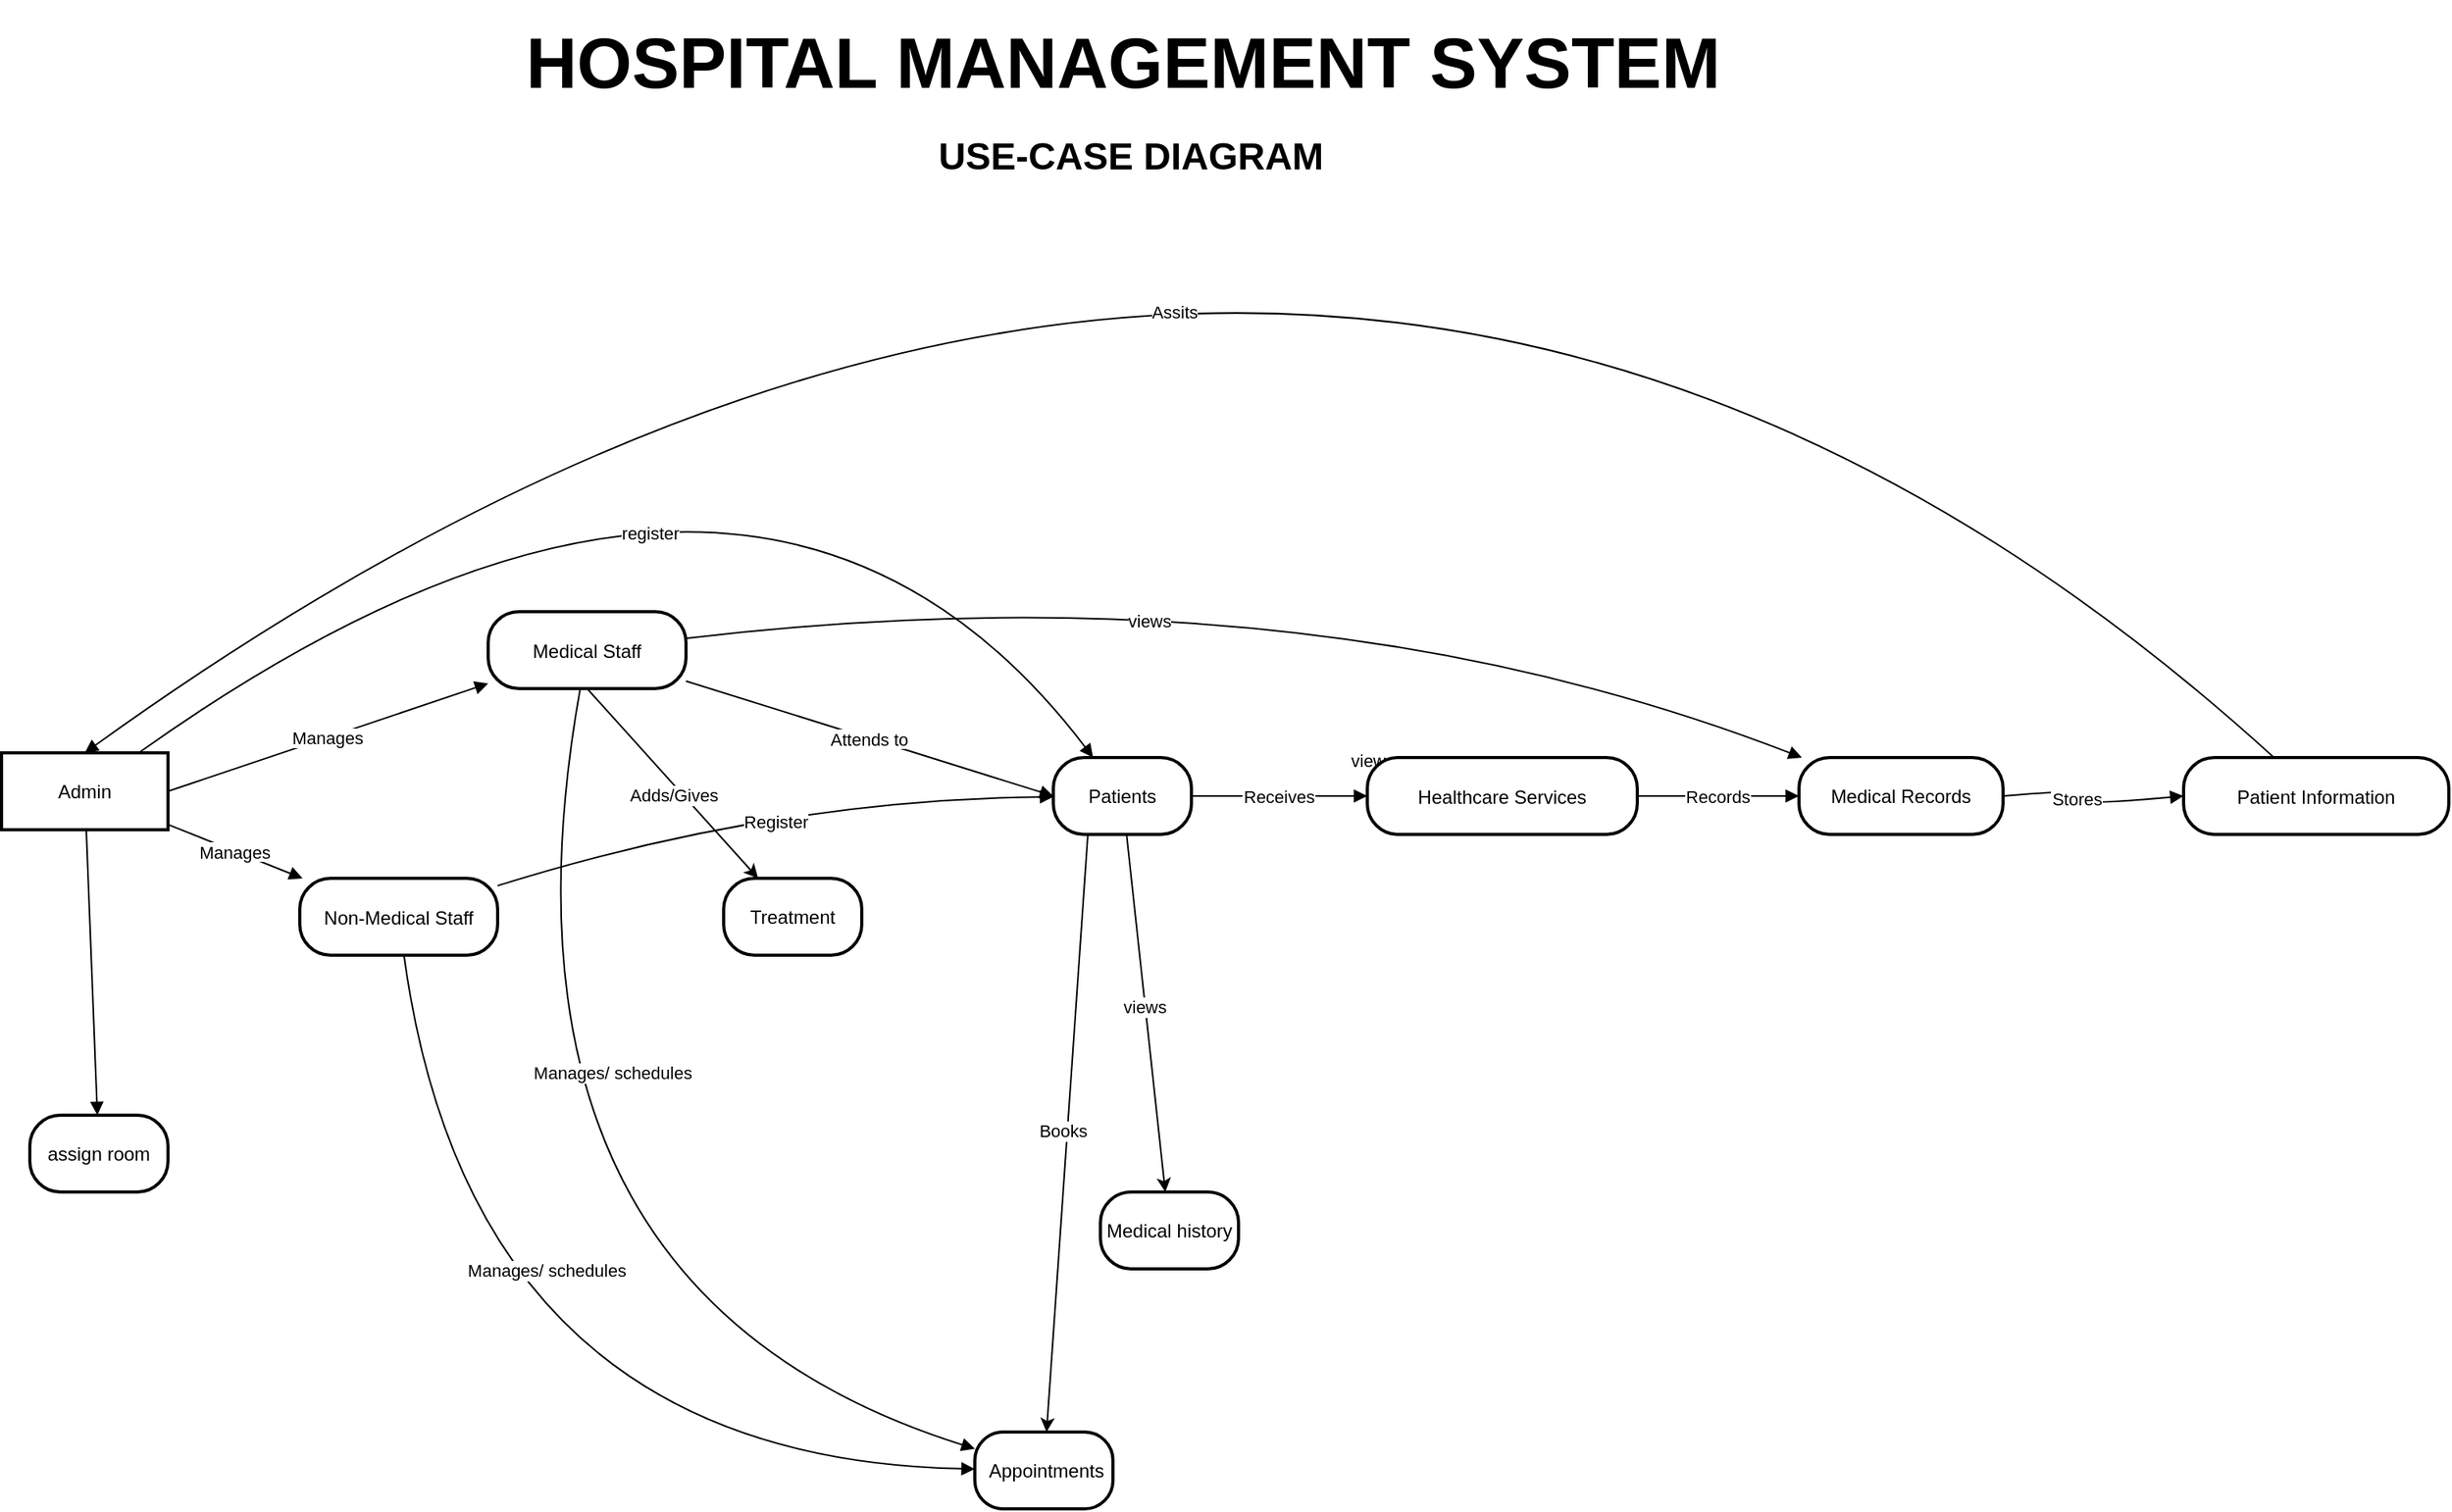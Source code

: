 <mxfile version="24.8.3">
  <diagram name="Page-1" id="Ae8Jhhef-gIBA3QueeKS">
    <mxGraphModel grid="1" page="1" gridSize="10" guides="1" tooltips="1" connect="1" arrows="1" fold="1" pageScale="1" pageWidth="850" pageHeight="1100" math="0" shadow="0">
      <root>
        <mxCell id="0" />
        <mxCell id="1" parent="0" />
        <mxCell id="1DfAwrIF6btO8XPOSQnK-50" value="" style="curved=1;startArrow=none;endArrow=block;" edge="1" parent="1" source="3" target="1DfAwrIF6btO8XPOSQnK-30">
          <mxGeometry x="-0.001" relative="1" as="geometry">
            <Array as="points">
              <mxPoint x="960" y="40" />
            </Array>
            <mxPoint x="640" y="-120" as="sourcePoint" />
            <mxPoint x="1287" y="-101.166" as="targetPoint" />
            <mxPoint as="offset" />
          </mxGeometry>
        </mxCell>
        <mxCell id="1DfAwrIF6btO8XPOSQnK-52" value="views" style="edgeLabel;html=1;align=center;verticalAlign=middle;resizable=0;points=[];" connectable="0" vertex="1" parent="1DfAwrIF6btO8XPOSQnK-50">
          <mxGeometry x="0.148" y="51" relative="1" as="geometry">
            <mxPoint y="163" as="offset" />
          </mxGeometry>
        </mxCell>
        <mxCell id="2" value="Admin" style="whiteSpace=wrap;strokeWidth=2;" vertex="1" parent="1">
          <mxGeometry x="130" y="160" width="106" height="49" as="geometry" />
        </mxCell>
        <mxCell id="1DfAwrIF6btO8XPOSQnK-47" style="rounded=0;orthogonalLoop=1;jettySize=auto;html=1;exitX=0.5;exitY=1;exitDx=0;exitDy=0;" edge="1" parent="1" source="3" target="1DfAwrIF6btO8XPOSQnK-34">
          <mxGeometry relative="1" as="geometry" />
        </mxCell>
        <mxCell id="1DfAwrIF6btO8XPOSQnK-48" value="Adds/Gives" style="edgeLabel;html=1;align=center;verticalAlign=middle;resizable=0;points=[];" connectable="0" vertex="1" parent="1DfAwrIF6btO8XPOSQnK-47">
          <mxGeometry x="0.066" y="-4" relative="1" as="geometry">
            <mxPoint as="offset" />
          </mxGeometry>
        </mxCell>
        <mxCell id="3" value="Medical Staff" style="rounded=1;arcSize=40;strokeWidth=2" vertex="1" parent="1">
          <mxGeometry x="440" y="70" width="126" height="49" as="geometry" />
        </mxCell>
        <mxCell id="1DfAwrIF6btO8XPOSQnK-43" style="rounded=0;orthogonalLoop=1;jettySize=auto;html=1;" edge="1" parent="1" source="4" target="1DfAwrIF6btO8XPOSQnK-38">
          <mxGeometry relative="1" as="geometry">
            <mxPoint x="930" y="603" as="targetPoint" />
          </mxGeometry>
        </mxCell>
        <mxCell id="1DfAwrIF6btO8XPOSQnK-44" value="views" style="edgeLabel;html=1;align=center;verticalAlign=middle;resizable=0;points=[];" connectable="0" vertex="1" parent="1DfAwrIF6btO8XPOSQnK-43">
          <mxGeometry x="-0.042" y="-1" relative="1" as="geometry">
            <mxPoint as="offset" />
          </mxGeometry>
        </mxCell>
        <mxCell id="4" value="Patients" style="whiteSpace=wrap;html=1;rounded=1;arcSize=40;strokeWidth=2;" vertex="1" parent="1">
          <mxGeometry x="800" y="163" width="88" height="49" as="geometry" />
        </mxCell>
        <mxCell id="5" value="Healthcare Services" style="rounded=1;arcSize=40;strokeWidth=2" vertex="1" parent="1">
          <mxGeometry x="1000" y="163" width="172" height="49" as="geometry" />
        </mxCell>
        <mxCell id="7" value="Patient Information" style="rounded=1;arcSize=40;strokeWidth=2" vertex="1" parent="1">
          <mxGeometry x="1520" y="163" width="169" height="49" as="geometry" />
        </mxCell>
        <mxCell id="8" value="Manages" style="curved=1;startArrow=none;endArrow=block;exitX=1;exitY=0.5;exitDx=0;exitDy=0;" edge="1" parent="1" source="2" target="3">
          <mxGeometry relative="1" as="geometry" />
        </mxCell>
        <mxCell id="9" value="Attends to" style="curved=1;startArrow=none;endArrow=block;entryX=0;entryY=0.5;entryDx=0;entryDy=0;" edge="1" parent="1" source="3" target="4">
          <mxGeometry relative="1" as="geometry">
            <Array as="points" />
          </mxGeometry>
        </mxCell>
        <mxCell id="10" value="Receives" style="curved=1;startArrow=none;endArrow=block;" edge="1" parent="1" source="4" target="5">
          <mxGeometry relative="1" as="geometry">
            <Array as="points" />
          </mxGeometry>
        </mxCell>
        <mxCell id="11" value="Records" style="curved=1;startArrow=none;endArrow=block;exitX=1;exitY=0.5;exitDx=0;exitDy=0;" edge="1" parent="1" source="5" target="1DfAwrIF6btO8XPOSQnK-30">
          <mxGeometry relative="1" as="geometry">
            <Array as="points" />
            <mxPoint x="306" y="669" as="targetPoint" />
          </mxGeometry>
        </mxCell>
        <mxCell id="12" value="Stores" style="curved=1;startArrow=none;endArrow=block;exitX=1;exitY=0.5;entryX=0;entryY=0.5;exitDx=0;exitDy=0;entryDx=0;entryDy=0;" edge="1" parent="1" source="1DfAwrIF6btO8XPOSQnK-30" target="7">
          <mxGeometry relative="1" as="geometry">
            <Array as="points">
              <mxPoint x="1460" y="183" />
              <mxPoint x="1450" y="188" />
              <mxPoint x="1460" y="193" />
            </Array>
            <mxPoint x="306" y="718" as="sourcePoint" />
          </mxGeometry>
        </mxCell>
        <mxCell id="13" value="" style="curved=1;startArrow=none;endArrow=block;entryX=0.5;entryY=0;entryDx=0;entryDy=0;" edge="1" parent="1" source="7" target="2">
          <mxGeometry relative="1" as="geometry">
            <Array as="points">
              <mxPoint x="960" y="-400" />
            </Array>
            <mxPoint x="1588.78" y="-80" as="sourcePoint" />
            <mxPoint x="370.0" y="-31" as="targetPoint" />
          </mxGeometry>
        </mxCell>
        <mxCell id="1DfAwrIF6btO8XPOSQnK-70" value="Assits" style="edgeLabel;html=1;align=center;verticalAlign=middle;resizable=0;points=[];" connectable="0" vertex="1" parent="13">
          <mxGeometry x="0.192" y="181" relative="1" as="geometry">
            <mxPoint y="-4" as="offset" />
          </mxGeometry>
        </mxCell>
        <mxCell id="1DfAwrIF6btO8XPOSQnK-13" value="USE-CASE DIAGRAM" style="text;strokeColor=none;fillColor=none;html=1;fontSize=24;fontStyle=1;verticalAlign=middle;align=center;" vertex="1" parent="1">
          <mxGeometry x="709" y="-240" width="280" height="40" as="geometry" />
        </mxCell>
        <mxCell id="1DfAwrIF6btO8XPOSQnK-14" value="HOSPITAL MANAGEMENT SYSTEM" style="text;strokeColor=none;fillColor=none;html=1;fontSize=45;fontStyle=1;verticalAlign=middle;align=center;" vertex="1" parent="1">
          <mxGeometry x="464" y="-320" width="760" height="80" as="geometry" />
        </mxCell>
        <mxCell id="1DfAwrIF6btO8XPOSQnK-15" value="&amp;nbsp;Appointments" style="whiteSpace=wrap;html=1;rounded=1;arcSize=37;strokeWidth=2;" vertex="1" parent="1">
          <mxGeometry x="750" y="593" width="88" height="49" as="geometry" />
        </mxCell>
        <mxCell id="1DfAwrIF6btO8XPOSQnK-30" value="Medical Records" style="whiteSpace=wrap;html=1;rounded=1;arcSize=40;strokeWidth=2;" vertex="1" parent="1">
          <mxGeometry x="1275" y="163" width="130" height="49" as="geometry" />
        </mxCell>
        <mxCell id="1DfAwrIF6btO8XPOSQnK-34" value="Treatment" style="whiteSpace=wrap;html=1;rounded=1;arcSize=40;strokeWidth=2;" vertex="1" parent="1">
          <mxGeometry x="590" y="240" width="88" height="49" as="geometry" />
        </mxCell>
        <mxCell id="1DfAwrIF6btO8XPOSQnK-36" value="assign room" style="whiteSpace=wrap;html=1;rounded=1;arcSize=40;strokeWidth=2;" vertex="1" parent="1">
          <mxGeometry x="148" y="391" width="88" height="49" as="geometry" />
        </mxCell>
        <mxCell id="1DfAwrIF6btO8XPOSQnK-38" value="Medical history" style="whiteSpace=wrap;html=1;rounded=1;arcSize=40;strokeWidth=2;" vertex="1" parent="1">
          <mxGeometry x="830" y="440" width="88" height="49" as="geometry" />
        </mxCell>
        <mxCell id="1DfAwrIF6btO8XPOSQnK-40" style="rounded=0;orthogonalLoop=1;jettySize=auto;html=1;exitX=0.25;exitY=1;exitDx=0;exitDy=0;" edge="1" parent="1" source="4" target="1DfAwrIF6btO8XPOSQnK-15">
          <mxGeometry relative="1" as="geometry" />
        </mxCell>
        <mxCell id="1DfAwrIF6btO8XPOSQnK-42" value="Books" style="edgeLabel;html=1;align=center;verticalAlign=middle;resizable=0;points=[];" connectable="0" vertex="1" parent="1DfAwrIF6btO8XPOSQnK-40">
          <mxGeometry x="-0.008" y="-3" relative="1" as="geometry">
            <mxPoint as="offset" />
          </mxGeometry>
        </mxCell>
        <mxCell id="1DfAwrIF6btO8XPOSQnK-53" value="" style="curved=1;startArrow=none;endArrow=block;" edge="1" parent="1" source="3" target="1DfAwrIF6btO8XPOSQnK-15">
          <mxGeometry relative="1" as="geometry">
            <Array as="points">
              <mxPoint x="430" y="503" />
            </Array>
            <mxPoint x="470" y="283" as="sourcePoint" />
            <mxPoint x="1062" y="283" as="targetPoint" />
          </mxGeometry>
        </mxCell>
        <mxCell id="1DfAwrIF6btO8XPOSQnK-55" value="Manages/ schedules" style="edgeLabel;html=1;align=center;verticalAlign=middle;resizable=0;points=[];" connectable="0" vertex="1" parent="1DfAwrIF6btO8XPOSQnK-53">
          <mxGeometry x="-0.345" y="63" relative="1" as="geometry">
            <mxPoint as="offset" />
          </mxGeometry>
        </mxCell>
        <mxCell id="1DfAwrIF6btO8XPOSQnK-56" value="" style="curved=1;startArrow=none;endArrow=block;" edge="1" parent="1" source="2" target="4">
          <mxGeometry relative="1" as="geometry">
            <Array as="points">
              <mxPoint x="610" y="-120" />
            </Array>
            <mxPoint x="500" y="130" as="sourcePoint" />
            <mxPoint x="1094" y="130" as="targetPoint" />
          </mxGeometry>
        </mxCell>
        <mxCell id="1DfAwrIF6btO8XPOSQnK-57" value="views" style="edgeLabel;html=1;align=center;verticalAlign=middle;resizable=0;points=[];" connectable="0" vertex="1" parent="1DfAwrIF6btO8XPOSQnK-56">
          <mxGeometry x="0.148" y="51" relative="1" as="geometry">
            <mxPoint x="281" y="237" as="offset" />
          </mxGeometry>
        </mxCell>
        <mxCell id="1DfAwrIF6btO8XPOSQnK-68" value="register" style="edgeLabel;html=1;align=center;verticalAlign=middle;resizable=0;points=[];" connectable="0" vertex="1" parent="1DfAwrIF6btO8XPOSQnK-56">
          <mxGeometry x="-0.173" y="-75" relative="1" as="geometry">
            <mxPoint as="offset" />
          </mxGeometry>
        </mxCell>
        <mxCell id="1DfAwrIF6btO8XPOSQnK-58" value="" style="curved=1;startArrow=none;endArrow=block;" edge="1" parent="1" source="2" target="1DfAwrIF6btO8XPOSQnK-36">
          <mxGeometry relative="1" as="geometry">
            <mxPoint x="-70" y="363" as="sourcePoint" />
            <mxPoint x="524" y="363" as="targetPoint" />
          </mxGeometry>
        </mxCell>
        <mxCell id="1DfAwrIF6btO8XPOSQnK-60" value="Non-Medical Staff" style="rounded=1;arcSize=40;strokeWidth=2" vertex="1" parent="1">
          <mxGeometry x="320" y="240" width="126" height="49" as="geometry" />
        </mxCell>
        <mxCell id="1DfAwrIF6btO8XPOSQnK-62" value="Manages" style="curved=1;startArrow=none;endArrow=block;" edge="1" parent="1" source="2" target="1DfAwrIF6btO8XPOSQnK-60">
          <mxGeometry relative="1" as="geometry">
            <mxPoint x="250" y="180" as="sourcePoint" />
            <mxPoint x="366" y="265" as="targetPoint" />
          </mxGeometry>
        </mxCell>
        <mxCell id="1DfAwrIF6btO8XPOSQnK-65" value="" style="curved=1;startArrow=none;endArrow=block;" edge="1" parent="1" source="1DfAwrIF6btO8XPOSQnK-60" target="4">
          <mxGeometry relative="1" as="geometry">
            <mxPoint x="504" y="279" as="sourcePoint" />
            <mxPoint x="510" y="550" as="targetPoint" />
            <Array as="points">
              <mxPoint x="620" y="190" />
            </Array>
          </mxGeometry>
        </mxCell>
        <mxCell id="1DfAwrIF6btO8XPOSQnK-69" value="Register" style="edgeLabel;html=1;align=center;verticalAlign=middle;resizable=0;points=[];" connectable="0" vertex="1" parent="1DfAwrIF6btO8XPOSQnK-65">
          <mxGeometry x="0.022" y="-14" relative="1" as="geometry">
            <mxPoint as="offset" />
          </mxGeometry>
        </mxCell>
        <mxCell id="1DfAwrIF6btO8XPOSQnK-66" value="" style="curved=1;startArrow=none;endArrow=block;" edge="1" parent="1" source="1DfAwrIF6btO8XPOSQnK-60" target="1DfAwrIF6btO8XPOSQnK-15">
          <mxGeometry relative="1" as="geometry">
            <Array as="points">
              <mxPoint x="430" y="610" />
            </Array>
            <mxPoint x="320" y="350" as="sourcePoint" />
            <mxPoint x="571" y="835" as="targetPoint" />
          </mxGeometry>
        </mxCell>
        <mxCell id="1DfAwrIF6btO8XPOSQnK-67" value="Manages/ schedules" style="edgeLabel;html=1;align=center;verticalAlign=middle;resizable=0;points=[];" connectable="0" vertex="1" parent="1DfAwrIF6btO8XPOSQnK-66">
          <mxGeometry x="-0.345" y="63" relative="1" as="geometry">
            <mxPoint as="offset" />
          </mxGeometry>
        </mxCell>
      </root>
    </mxGraphModel>
  </diagram>
</mxfile>
